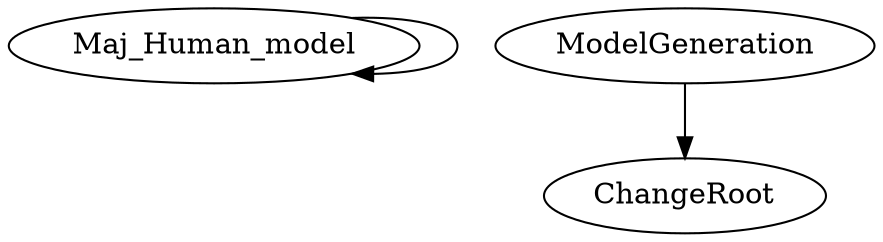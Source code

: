 /* Created by mdot for Matlab */
digraph m2html {
  Maj_Human_model -> Maj_Human_model;
  ModelGeneration -> ChangeRoot;

  ChangeRoot [URL="ChangeRoot.html"];
  Maj_Human_model [URL="Maj_Human_model.html"];
  ModelGeneration [URL="ModelGeneration.html"];
}